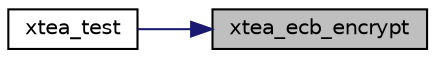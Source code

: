 digraph "xtea_ecb_encrypt"
{
 // LATEX_PDF_SIZE
  edge [fontname="Helvetica",fontsize="10",labelfontname="Helvetica",labelfontsize="10"];
  node [fontname="Helvetica",fontsize="10",shape=record];
  rankdir="RL";
  Node6 [label="xtea_ecb_encrypt",height=0.2,width=0.4,color="black", fillcolor="grey75", style="filled", fontcolor="black",tooltip="Encrypts a block of text with LTC_XTEA."];
  Node6 -> Node7 [dir="back",color="midnightblue",fontsize="10",style="solid",fontname="Helvetica"];
  Node7 [label="xtea_test",height=0.2,width=0.4,color="black", fillcolor="white", style="filled",URL="$xtea_8c.html#a97b4884ac816d1f98373dfbc65f9f978",tooltip="Performs a self-test of the LTC_XTEA block cipher."];
}
